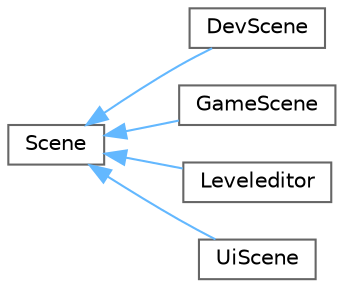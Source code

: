 digraph "그래픽컬한 클래스 계통도"
{
 // LATEX_PDF_SIZE
  bgcolor="transparent";
  edge [fontname=Helvetica,fontsize=10,labelfontname=Helvetica,labelfontsize=10];
  node [fontname=Helvetica,fontsize=10,shape=box,height=0.2,width=0.4];
  rankdir="LR";
  Node0 [id="Node000000",label="Scene",height=0.2,width=0.4,color="grey40", fillcolor="white", style="filled",URL="$class_scene.html",tooltip=" "];
  Node0 -> Node1 [id="edge6_Node000000_Node000001",dir="back",color="steelblue1",style="solid",tooltip=" "];
  Node1 [id="Node000001",label="DevScene",height=0.2,width=0.4,color="grey40", fillcolor="white", style="filled",URL="$class_dev_scene.html",tooltip=" "];
  Node0 -> Node2 [id="edge7_Node000000_Node000002",dir="back",color="steelblue1",style="solid",tooltip=" "];
  Node2 [id="Node000002",label="GameScene",height=0.2,width=0.4,color="grey40", fillcolor="white", style="filled",URL="$class_game_scene.html",tooltip=" "];
  Node0 -> Node3 [id="edge8_Node000000_Node000003",dir="back",color="steelblue1",style="solid",tooltip=" "];
  Node3 [id="Node000003",label="Leveleditor",height=0.2,width=0.4,color="grey40", fillcolor="white", style="filled",URL="$class_leveleditor.html",tooltip=" "];
  Node0 -> Node4 [id="edge9_Node000000_Node000004",dir="back",color="steelblue1",style="solid",tooltip=" "];
  Node4 [id="Node000004",label="UiScene",height=0.2,width=0.4,color="grey40", fillcolor="white", style="filled",URL="$class_ui_scene.html",tooltip=" "];
}
